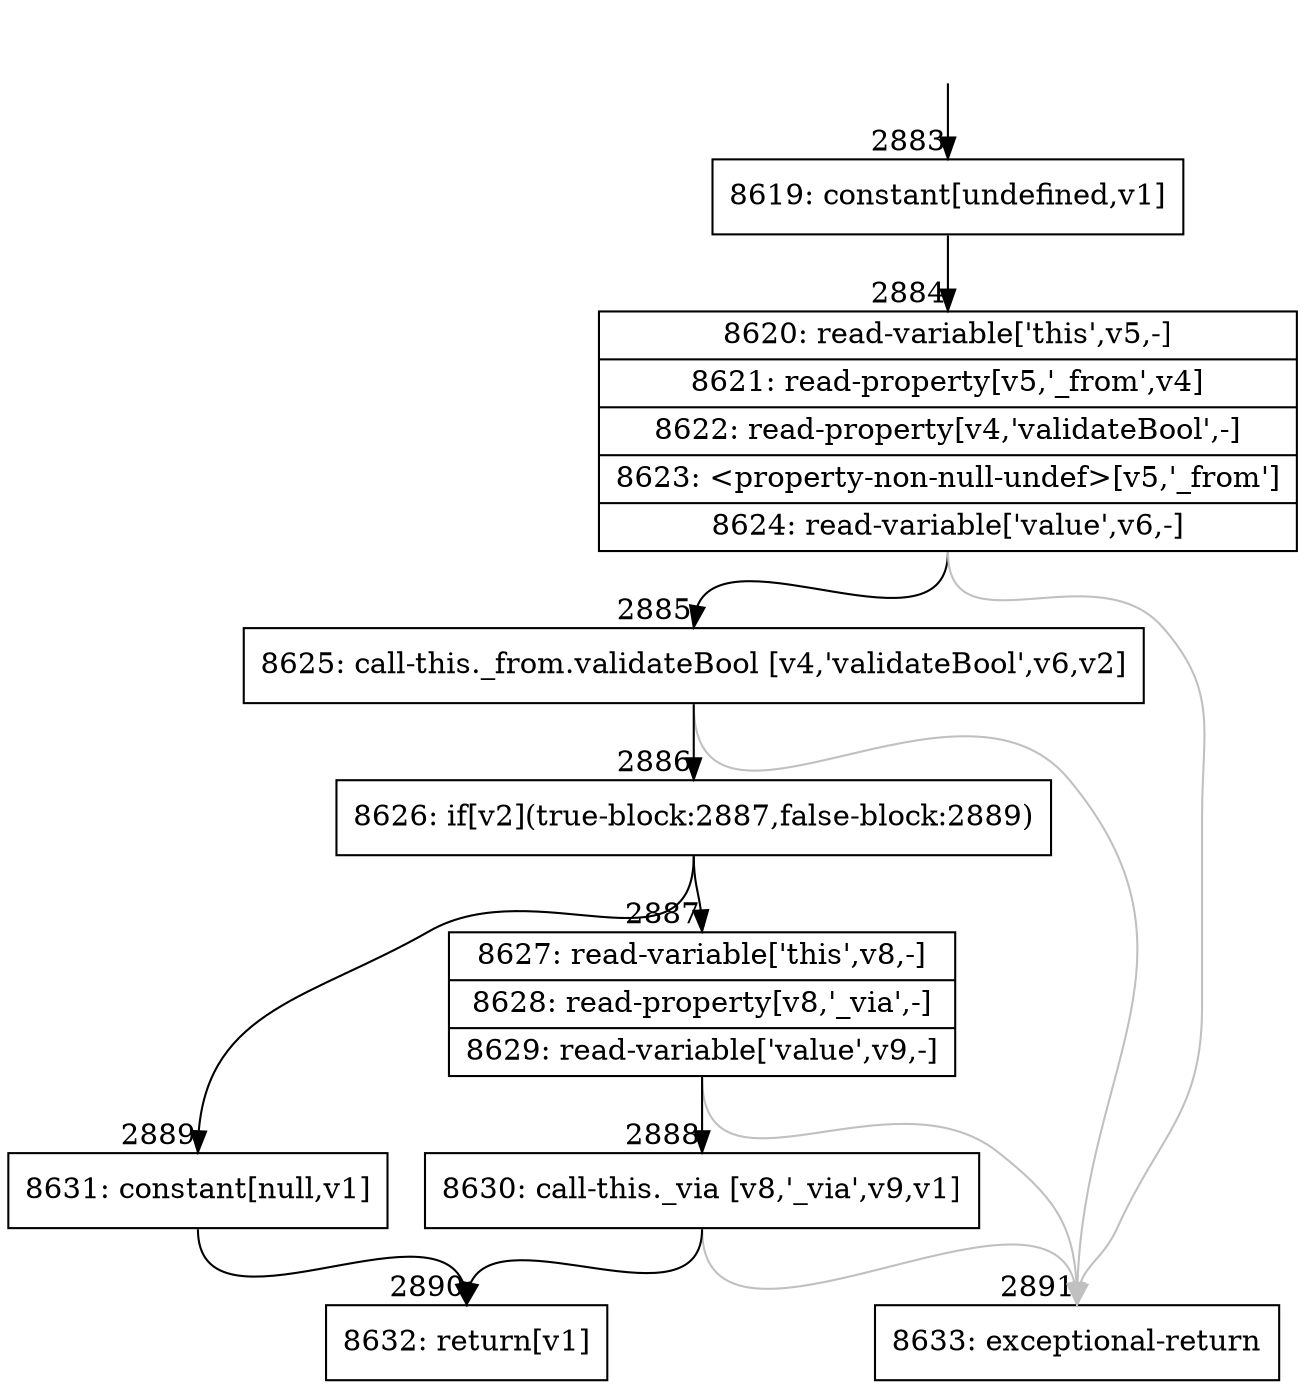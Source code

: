 digraph {
rankdir="TD"
BB_entry313[shape=none,label=""];
BB_entry313 -> BB2883 [tailport=s, headport=n, headlabel="    2883"]
BB2883 [shape=record label="{8619: constant[undefined,v1]}" ] 
BB2883 -> BB2884 [tailport=s, headport=n, headlabel="      2884"]
BB2884 [shape=record label="{8620: read-variable['this',v5,-]|8621: read-property[v5,'_from',v4]|8622: read-property[v4,'validateBool',-]|8623: \<property-non-null-undef\>[v5,'_from']|8624: read-variable['value',v6,-]}" ] 
BB2884 -> BB2885 [tailport=s, headport=n, headlabel="      2885"]
BB2884 -> BB2891 [tailport=s, headport=n, color=gray, headlabel="      2891"]
BB2885 [shape=record label="{8625: call-this._from.validateBool [v4,'validateBool',v6,v2]}" ] 
BB2885 -> BB2886 [tailport=s, headport=n, headlabel="      2886"]
BB2885 -> BB2891 [tailport=s, headport=n, color=gray]
BB2886 [shape=record label="{8626: if[v2](true-block:2887,false-block:2889)}" ] 
BB2886 -> BB2887 [tailport=s, headport=n, headlabel="      2887"]
BB2886 -> BB2889 [tailport=s, headport=n, headlabel="      2889"]
BB2887 [shape=record label="{8627: read-variable['this',v8,-]|8628: read-property[v8,'_via',-]|8629: read-variable['value',v9,-]}" ] 
BB2887 -> BB2888 [tailport=s, headport=n, headlabel="      2888"]
BB2887 -> BB2891 [tailport=s, headport=n, color=gray]
BB2888 [shape=record label="{8630: call-this._via [v8,'_via',v9,v1]}" ] 
BB2888 -> BB2890 [tailport=s, headport=n, headlabel="      2890"]
BB2888 -> BB2891 [tailport=s, headport=n, color=gray]
BB2889 [shape=record label="{8631: constant[null,v1]}" ] 
BB2889 -> BB2890 [tailport=s, headport=n]
BB2890 [shape=record label="{8632: return[v1]}" ] 
BB2891 [shape=record label="{8633: exceptional-return}" ] 
//#$~ 3342
}
